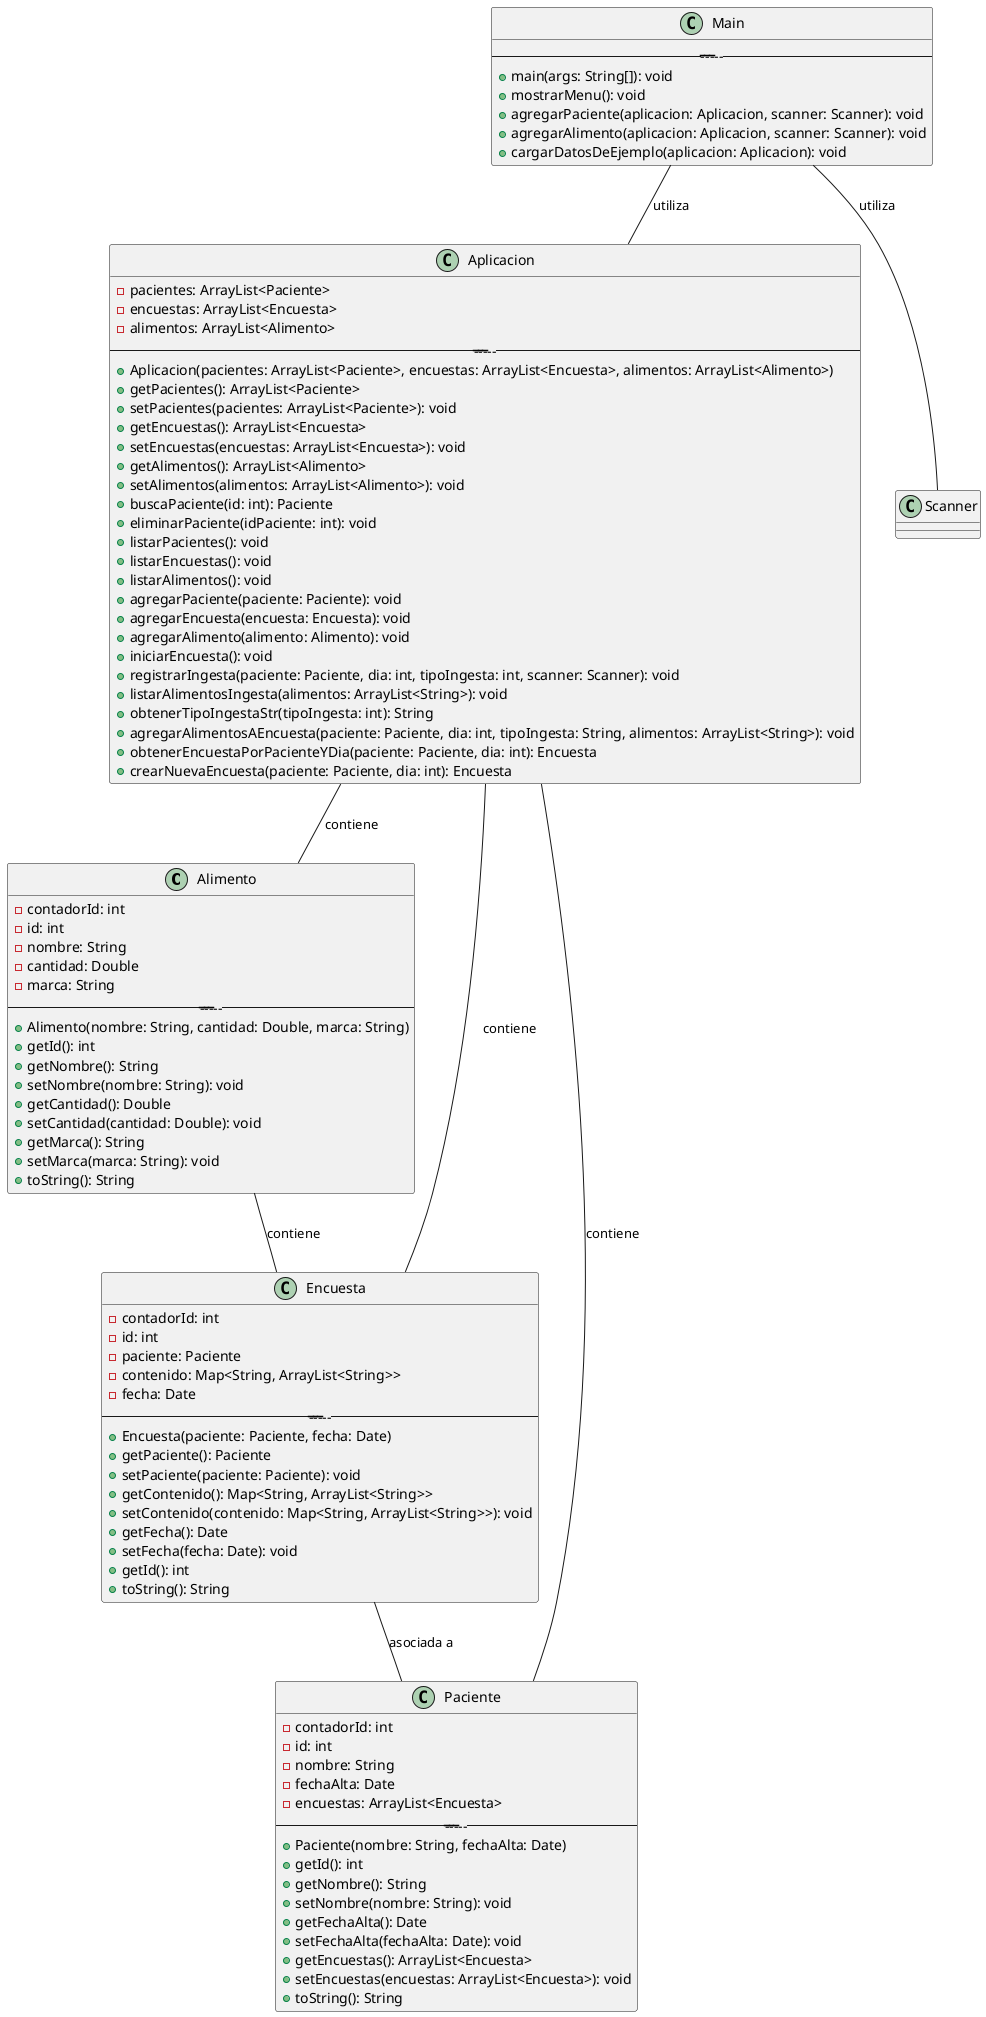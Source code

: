 @startuml
class Alimento {
  - contadorId: int
  - id: int
  - nombre: String
  - cantidad: Double
  - marca: String
  ---------------------
  + Alimento(nombre: String, cantidad: Double, marca: String)
  + getId(): int
  + getNombre(): String
  + setNombre(nombre: String): void
  + getCantidad(): Double
  + setCantidad(cantidad: Double): void
  + getMarca(): String
  + setMarca(marca: String): void
  + toString(): String
}

class Encuesta {
  - contadorId: int
  - id: int
  - paciente: Paciente
  - contenido: Map<String, ArrayList<String>>
  - fecha: Date
  ---------------------
  + Encuesta(paciente: Paciente, fecha: Date)
  + getPaciente(): Paciente
  + setPaciente(paciente: Paciente): void
  + getContenido(): Map<String, ArrayList<String>>
  + setContenido(contenido: Map<String, ArrayList<String>>): void
  + getFecha(): Date
  + setFecha(fecha: Date): void
  + getId(): int
  + toString(): String
}

class Aplicacion {
  - pacientes: ArrayList<Paciente>
  - encuestas: ArrayList<Encuesta>
  - alimentos: ArrayList<Alimento>
  ---------------------
  + Aplicacion(pacientes: ArrayList<Paciente>, encuestas: ArrayList<Encuesta>, alimentos: ArrayList<Alimento>)
  + getPacientes(): ArrayList<Paciente>
  + setPacientes(pacientes: ArrayList<Paciente>): void
  + getEncuestas(): ArrayList<Encuesta>
  + setEncuestas(encuestas: ArrayList<Encuesta>): void
  + getAlimentos(): ArrayList<Alimento>
  + setAlimentos(alimentos: ArrayList<Alimento>): void
  + buscaPaciente(id: int): Paciente
  + eliminarPaciente(idPaciente: int): void
  + listarPacientes(): void
  + listarEncuestas(): void
  + listarAlimentos(): void
  + agregarPaciente(paciente: Paciente): void
  + agregarEncuesta(encuesta: Encuesta): void
  + agregarAlimento(alimento: Alimento): void
  + iniciarEncuesta(): void
  + registrarIngesta(paciente: Paciente, dia: int, tipoIngesta: int, scanner: Scanner): void
  + listarAlimentosIngesta(alimentos: ArrayList<String>): void
  + obtenerTipoIngestaStr(tipoIngesta: int): String
  + agregarAlimentosAEncuesta(paciente: Paciente, dia: int, tipoIngesta: String, alimentos: ArrayList<String>): void
  + obtenerEncuestaPorPacienteYDia(paciente: Paciente, dia: int): Encuesta
  + crearNuevaEncuesta(paciente: Paciente, dia: int): Encuesta
}

class Main {
  ---------------------
  + main(args: String[]): void
  + mostrarMenu(): void
  + agregarPaciente(aplicacion: Aplicacion, scanner: Scanner): void
  + agregarAlimento(aplicacion: Aplicacion, scanner: Scanner): void
  + cargarDatosDeEjemplo(aplicacion: Aplicacion): void
}

class Paciente {
  - contadorId: int
  - id: int
  - nombre: String
  - fechaAlta: Date
  - encuestas: ArrayList<Encuesta>
  ---------------------
  + Paciente(nombre: String, fechaAlta: Date)
  + getId(): int
  + getNombre(): String
  + setNombre(nombre: String): void
  + getFechaAlta(): Date
  + setFechaAlta(fechaAlta: Date): void
  + getEncuestas(): ArrayList<Encuesta>
  + setEncuestas(encuestas: ArrayList<Encuesta>): void
  + toString(): String
}

Alimento -- Encuesta: contiene
Encuesta -- Paciente: asociada a
Aplicacion -- Paciente: contiene
Aplicacion -- Encuesta: contiene
Aplicacion -- Alimento: contiene
Main -- Aplicacion: utiliza
Main -- Scanner: utiliza
@enduml
